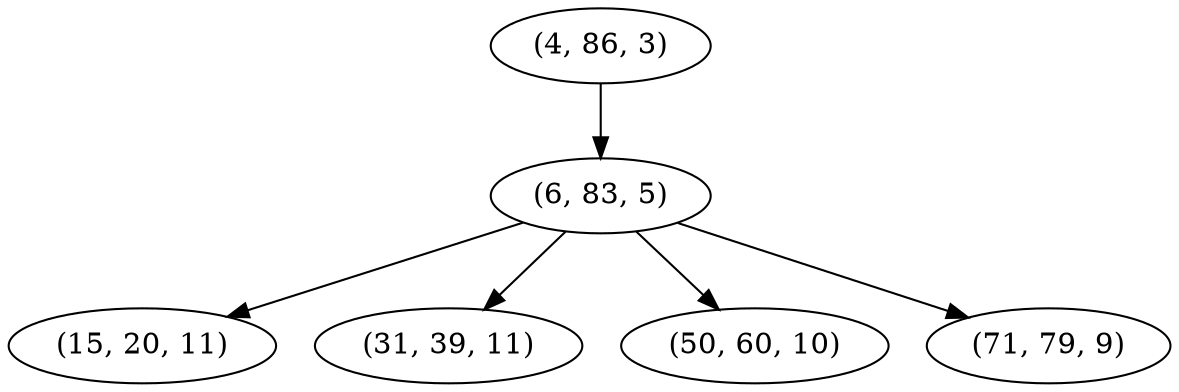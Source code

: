 digraph tree {
    "(4, 86, 3)";
    "(6, 83, 5)";
    "(15, 20, 11)";
    "(31, 39, 11)";
    "(50, 60, 10)";
    "(71, 79, 9)";
    "(4, 86, 3)" -> "(6, 83, 5)";
    "(6, 83, 5)" -> "(15, 20, 11)";
    "(6, 83, 5)" -> "(31, 39, 11)";
    "(6, 83, 5)" -> "(50, 60, 10)";
    "(6, 83, 5)" -> "(71, 79, 9)";
}
